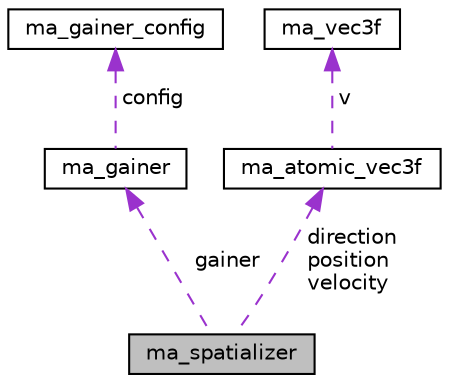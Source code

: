 digraph "ma_spatializer"
{
 // LATEX_PDF_SIZE
  edge [fontname="Helvetica",fontsize="10",labelfontname="Helvetica",labelfontsize="10"];
  node [fontname="Helvetica",fontsize="10",shape=record];
  Node1 [label="ma_spatializer",height=0.2,width=0.4,color="black", fillcolor="grey75", style="filled", fontcolor="black",tooltip=" "];
  Node2 -> Node1 [dir="back",color="darkorchid3",fontsize="10",style="dashed",label=" gainer" ];
  Node2 [label="ma_gainer",height=0.2,width=0.4,color="black", fillcolor="white", style="filled",URL="$structma__gainer.html",tooltip=" "];
  Node3 -> Node2 [dir="back",color="darkorchid3",fontsize="10",style="dashed",label=" config" ];
  Node3 [label="ma_gainer_config",height=0.2,width=0.4,color="black", fillcolor="white", style="filled",URL="$structma__gainer__config.html",tooltip=" "];
  Node4 -> Node1 [dir="back",color="darkorchid3",fontsize="10",style="dashed",label=" direction\nposition\nvelocity" ];
  Node4 [label="ma_atomic_vec3f",height=0.2,width=0.4,color="black", fillcolor="white", style="filled",URL="$structma__atomic__vec3f.html",tooltip=" "];
  Node5 -> Node4 [dir="back",color="darkorchid3",fontsize="10",style="dashed",label=" v" ];
  Node5 [label="ma_vec3f",height=0.2,width=0.4,color="black", fillcolor="white", style="filled",URL="$structma__vec3f.html",tooltip=" "];
}
